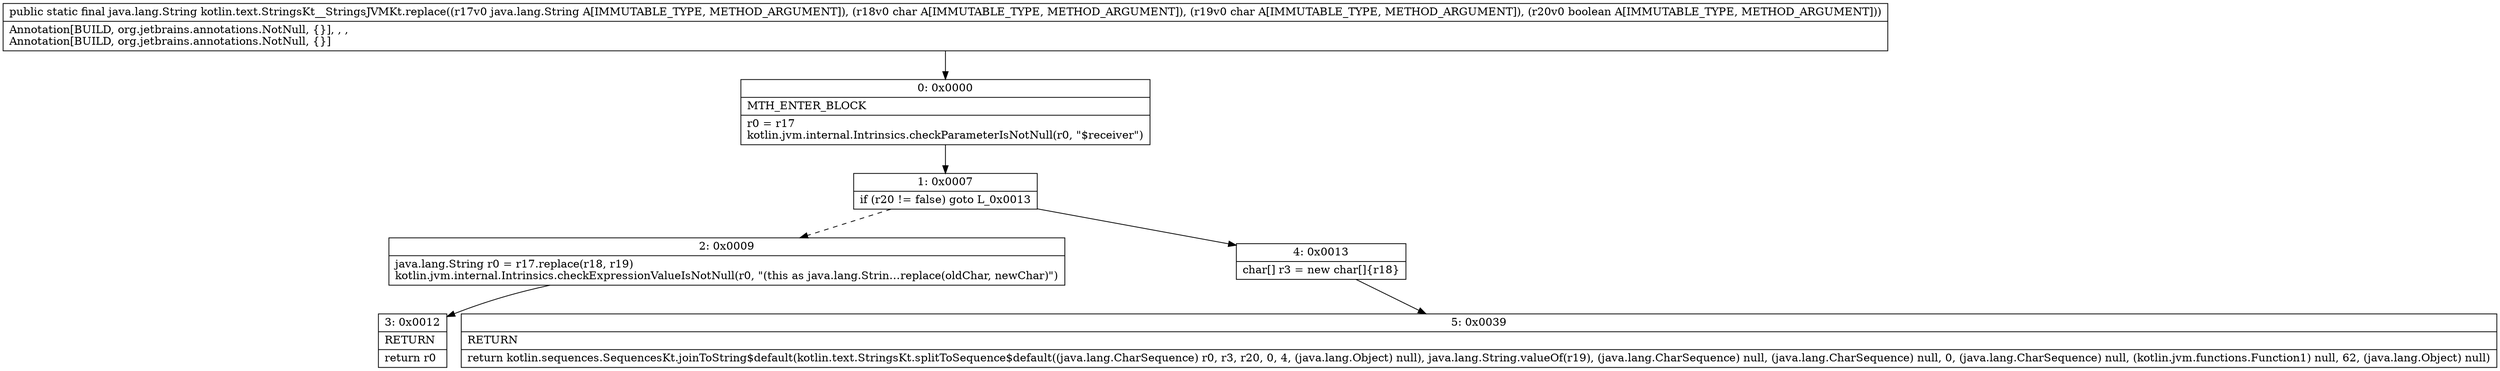 digraph "CFG forkotlin.text.StringsKt__StringsJVMKt.replace(Ljava\/lang\/String;CCZ)Ljava\/lang\/String;" {
Node_0 [shape=record,label="{0\:\ 0x0000|MTH_ENTER_BLOCK\l|r0 = r17\lkotlin.jvm.internal.Intrinsics.checkParameterIsNotNull(r0, \"$receiver\")\l}"];
Node_1 [shape=record,label="{1\:\ 0x0007|if (r20 != false) goto L_0x0013\l}"];
Node_2 [shape=record,label="{2\:\ 0x0009|java.lang.String r0 = r17.replace(r18, r19)\lkotlin.jvm.internal.Intrinsics.checkExpressionValueIsNotNull(r0, \"(this as java.lang.Strin…replace(oldChar, newChar)\")\l}"];
Node_3 [shape=record,label="{3\:\ 0x0012|RETURN\l|return r0\l}"];
Node_4 [shape=record,label="{4\:\ 0x0013|char[] r3 = new char[]\{r18\}\l}"];
Node_5 [shape=record,label="{5\:\ 0x0039|RETURN\l|return kotlin.sequences.SequencesKt.joinToString$default(kotlin.text.StringsKt.splitToSequence$default((java.lang.CharSequence) r0, r3, r20, 0, 4, (java.lang.Object) null), java.lang.String.valueOf(r19), (java.lang.CharSequence) null, (java.lang.CharSequence) null, 0, (java.lang.CharSequence) null, (kotlin.jvm.functions.Function1) null, 62, (java.lang.Object) null)\l}"];
MethodNode[shape=record,label="{public static final java.lang.String kotlin.text.StringsKt__StringsJVMKt.replace((r17v0 java.lang.String A[IMMUTABLE_TYPE, METHOD_ARGUMENT]), (r18v0 char A[IMMUTABLE_TYPE, METHOD_ARGUMENT]), (r19v0 char A[IMMUTABLE_TYPE, METHOD_ARGUMENT]), (r20v0 boolean A[IMMUTABLE_TYPE, METHOD_ARGUMENT]))  | Annotation[BUILD, org.jetbrains.annotations.NotNull, \{\}], , , \lAnnotation[BUILD, org.jetbrains.annotations.NotNull, \{\}]\l}"];
MethodNode -> Node_0;
Node_0 -> Node_1;
Node_1 -> Node_2[style=dashed];
Node_1 -> Node_4;
Node_2 -> Node_3;
Node_4 -> Node_5;
}

